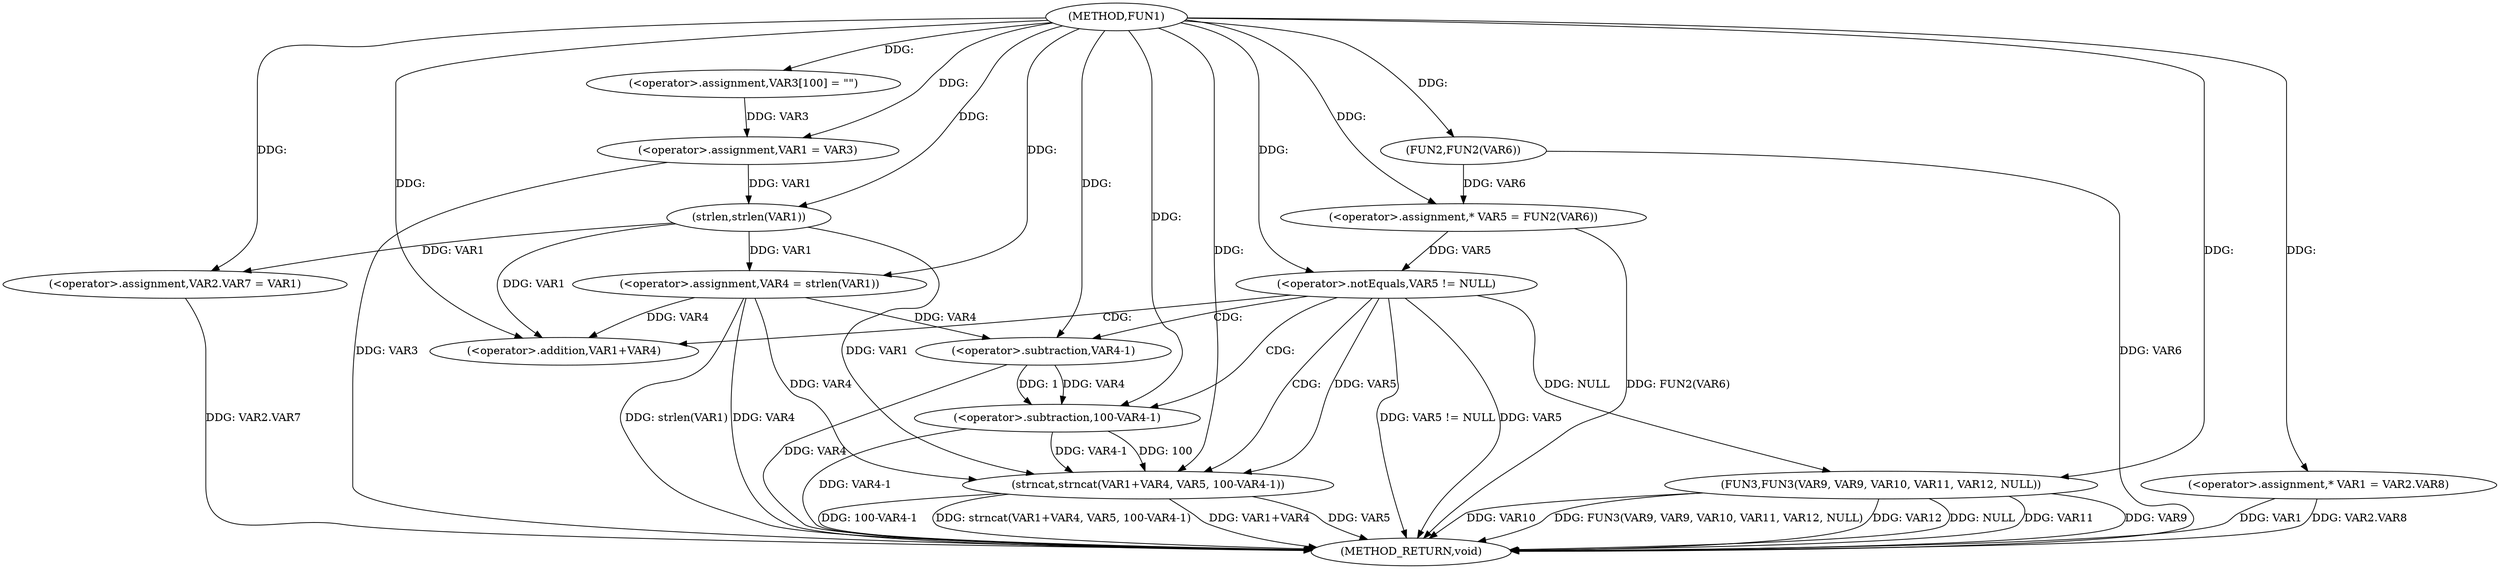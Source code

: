 digraph FUN1 {  
"1000100" [label = "(METHOD,FUN1)" ]
"1000156" [label = "(METHOD_RETURN,void)" ]
"1000105" [label = "(<operator>.assignment,VAR3[100] = \"\")" ]
"1000108" [label = "(<operator>.assignment,VAR1 = VAR3)" ]
"1000113" [label = "(<operator>.assignment,VAR4 = strlen(VAR1))" ]
"1000115" [label = "(strlen,strlen(VAR1))" ]
"1000118" [label = "(<operator>.assignment,* VAR5 = FUN2(VAR6))" ]
"1000120" [label = "(FUN2,FUN2(VAR6))" ]
"1000123" [label = "(<operator>.notEquals,VAR5 != NULL)" ]
"1000127" [label = "(strncat,strncat(VAR1+VAR4, VAR5, 100-VAR4-1))" ]
"1000128" [label = "(<operator>.addition,VAR1+VAR4)" ]
"1000132" [label = "(<operator>.subtraction,100-VAR4-1)" ]
"1000134" [label = "(<operator>.subtraction,VAR4-1)" ]
"1000137" [label = "(<operator>.assignment,VAR2.VAR7 = VAR1)" ]
"1000144" [label = "(<operator>.assignment,* VAR1 = VAR2.VAR8)" ]
"1000149" [label = "(FUN3,FUN3(VAR9, VAR9, VAR10, VAR11, VAR12, NULL))" ]
  "1000149" -> "1000156"  [ label = "DDG: VAR9"] 
  "1000113" -> "1000156"  [ label = "DDG: VAR4"] 
  "1000149" -> "1000156"  [ label = "DDG: VAR10"] 
  "1000149" -> "1000156"  [ label = "DDG: FUN3(VAR9, VAR9, VAR10, VAR11, VAR12, NULL)"] 
  "1000149" -> "1000156"  [ label = "DDG: VAR12"] 
  "1000144" -> "1000156"  [ label = "DDG: VAR1"] 
  "1000144" -> "1000156"  [ label = "DDG: VAR2.VAR8"] 
  "1000123" -> "1000156"  [ label = "DDG: VAR5 != NULL"] 
  "1000127" -> "1000156"  [ label = "DDG: 100-VAR4-1"] 
  "1000149" -> "1000156"  [ label = "DDG: NULL"] 
  "1000132" -> "1000156"  [ label = "DDG: VAR4-1"] 
  "1000113" -> "1000156"  [ label = "DDG: strlen(VAR1)"] 
  "1000120" -> "1000156"  [ label = "DDG: VAR6"] 
  "1000127" -> "1000156"  [ label = "DDG: strncat(VAR1+VAR4, VAR5, 100-VAR4-1)"] 
  "1000149" -> "1000156"  [ label = "DDG: VAR11"] 
  "1000134" -> "1000156"  [ label = "DDG: VAR4"] 
  "1000108" -> "1000156"  [ label = "DDG: VAR3"] 
  "1000118" -> "1000156"  [ label = "DDG: FUN2(VAR6)"] 
  "1000127" -> "1000156"  [ label = "DDG: VAR1+VAR4"] 
  "1000137" -> "1000156"  [ label = "DDG: VAR2.VAR7"] 
  "1000127" -> "1000156"  [ label = "DDG: VAR5"] 
  "1000123" -> "1000156"  [ label = "DDG: VAR5"] 
  "1000100" -> "1000105"  [ label = "DDG: "] 
  "1000105" -> "1000108"  [ label = "DDG: VAR3"] 
  "1000100" -> "1000108"  [ label = "DDG: "] 
  "1000115" -> "1000113"  [ label = "DDG: VAR1"] 
  "1000100" -> "1000113"  [ label = "DDG: "] 
  "1000108" -> "1000115"  [ label = "DDG: VAR1"] 
  "1000100" -> "1000115"  [ label = "DDG: "] 
  "1000120" -> "1000118"  [ label = "DDG: VAR6"] 
  "1000100" -> "1000118"  [ label = "DDG: "] 
  "1000100" -> "1000120"  [ label = "DDG: "] 
  "1000118" -> "1000123"  [ label = "DDG: VAR5"] 
  "1000100" -> "1000123"  [ label = "DDG: "] 
  "1000115" -> "1000127"  [ label = "DDG: VAR1"] 
  "1000100" -> "1000127"  [ label = "DDG: "] 
  "1000113" -> "1000127"  [ label = "DDG: VAR4"] 
  "1000115" -> "1000128"  [ label = "DDG: VAR1"] 
  "1000100" -> "1000128"  [ label = "DDG: "] 
  "1000113" -> "1000128"  [ label = "DDG: VAR4"] 
  "1000123" -> "1000127"  [ label = "DDG: VAR5"] 
  "1000132" -> "1000127"  [ label = "DDG: 100"] 
  "1000132" -> "1000127"  [ label = "DDG: VAR4-1"] 
  "1000100" -> "1000132"  [ label = "DDG: "] 
  "1000134" -> "1000132"  [ label = "DDG: VAR4"] 
  "1000134" -> "1000132"  [ label = "DDG: 1"] 
  "1000100" -> "1000134"  [ label = "DDG: "] 
  "1000113" -> "1000134"  [ label = "DDG: VAR4"] 
  "1000115" -> "1000137"  [ label = "DDG: VAR1"] 
  "1000100" -> "1000137"  [ label = "DDG: "] 
  "1000100" -> "1000144"  [ label = "DDG: "] 
  "1000100" -> "1000149"  [ label = "DDG: "] 
  "1000123" -> "1000149"  [ label = "DDG: NULL"] 
  "1000123" -> "1000132"  [ label = "CDG: "] 
  "1000123" -> "1000128"  [ label = "CDG: "] 
  "1000123" -> "1000127"  [ label = "CDG: "] 
  "1000123" -> "1000134"  [ label = "CDG: "] 
}
